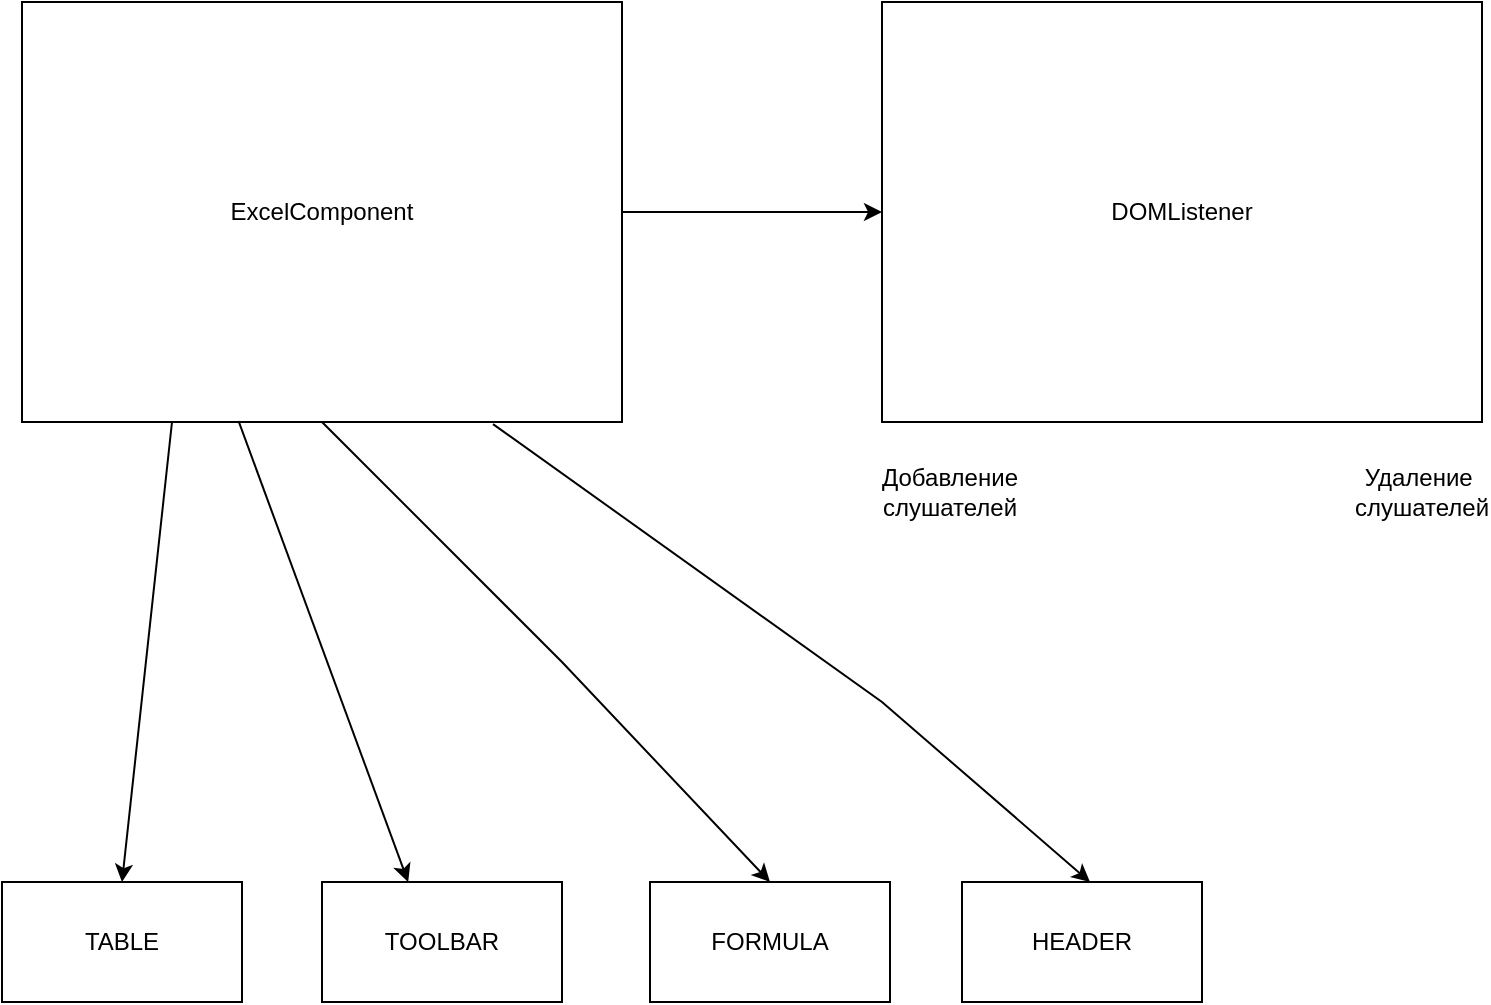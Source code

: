 <mxfile version="17.4.6" type="github">
  <diagram id="4PxOWQlEAh02fI4fEsSw" name="Страница 1">
    <mxGraphModel dx="948" dy="553" grid="1" gridSize="10" guides="1" tooltips="1" connect="1" arrows="1" fold="1" page="1" pageScale="1" pageWidth="827" pageHeight="1169" math="0" shadow="0">
      <root>
        <mxCell id="0" />
        <mxCell id="1" parent="0" />
        <mxCell id="06Z6n4tY65IMuC8WwM3y-1" value="HEADER" style="rounded=0;whiteSpace=wrap;html=1;" vertex="1" parent="1">
          <mxGeometry x="510" y="540" width="120" height="60" as="geometry" />
        </mxCell>
        <mxCell id="1EAAduIb3Pl3XMre-Sc4-1" value="FORMULA" style="rounded=0;whiteSpace=wrap;html=1;" vertex="1" parent="1">
          <mxGeometry x="354" y="540" width="120" height="60" as="geometry" />
        </mxCell>
        <mxCell id="1EAAduIb3Pl3XMre-Sc4-2" value="TOOLBAR" style="rounded=0;whiteSpace=wrap;html=1;" vertex="1" parent="1">
          <mxGeometry x="190" y="540" width="120" height="60" as="geometry" />
        </mxCell>
        <mxCell id="1EAAduIb3Pl3XMre-Sc4-3" value="TABLE" style="rounded=0;whiteSpace=wrap;html=1;" vertex="1" parent="1">
          <mxGeometry x="30" y="540" width="120" height="60" as="geometry" />
        </mxCell>
        <mxCell id="1EAAduIb3Pl3XMre-Sc4-4" value="DOMListener" style="rounded=0;whiteSpace=wrap;html=1;" vertex="1" parent="1">
          <mxGeometry x="470" y="100" width="300" height="210" as="geometry" />
        </mxCell>
        <mxCell id="1EAAduIb3Pl3XMre-Sc4-6" value="" style="edgeStyle=orthogonalEdgeStyle;rounded=0;orthogonalLoop=1;jettySize=auto;html=1;" edge="1" parent="1" source="1EAAduIb3Pl3XMre-Sc4-5" target="1EAAduIb3Pl3XMre-Sc4-4">
          <mxGeometry relative="1" as="geometry" />
        </mxCell>
        <mxCell id="1EAAduIb3Pl3XMre-Sc4-5" value="ExcelComponent" style="rounded=0;whiteSpace=wrap;html=1;" vertex="1" parent="1">
          <mxGeometry x="40" y="100" width="300" height="210" as="geometry" />
        </mxCell>
        <mxCell id="1EAAduIb3Pl3XMre-Sc4-7" value="Добавление слушателей" style="text;html=1;strokeColor=none;fillColor=none;align=center;verticalAlign=middle;whiteSpace=wrap;rounded=0;" vertex="1" parent="1">
          <mxGeometry x="474" y="330" width="60" height="30" as="geometry" />
        </mxCell>
        <mxCell id="1EAAduIb3Pl3XMre-Sc4-8" value="Удаление&amp;nbsp;&lt;br&gt;слушателей" style="text;html=1;strokeColor=none;fillColor=none;align=center;verticalAlign=middle;whiteSpace=wrap;rounded=0;" vertex="1" parent="1">
          <mxGeometry x="710" y="330" width="60" height="30" as="geometry" />
        </mxCell>
        <mxCell id="1EAAduIb3Pl3XMre-Sc4-9" value="" style="endArrow=classic;html=1;rounded=0;entryX=0.5;entryY=0;entryDx=0;entryDy=0;exitX=0.25;exitY=1;exitDx=0;exitDy=0;" edge="1" parent="1" source="1EAAduIb3Pl3XMre-Sc4-5" target="1EAAduIb3Pl3XMre-Sc4-3">
          <mxGeometry width="50" height="50" relative="1" as="geometry">
            <mxPoint x="100" y="480" as="sourcePoint" />
            <mxPoint x="150" y="430" as="targetPoint" />
          </mxGeometry>
        </mxCell>
        <mxCell id="1EAAduIb3Pl3XMre-Sc4-10" value="" style="endArrow=classic;html=1;rounded=0;entryX=0.5;entryY=0;entryDx=0;entryDy=0;exitX=0.361;exitY=0.998;exitDx=0;exitDy=0;exitPerimeter=0;" edge="1" parent="1" source="1EAAduIb3Pl3XMre-Sc4-5">
          <mxGeometry width="50" height="50" relative="1" as="geometry">
            <mxPoint x="190.0" y="312.94" as="sourcePoint" />
            <mxPoint x="233.1" y="540" as="targetPoint" />
          </mxGeometry>
        </mxCell>
        <mxCell id="1EAAduIb3Pl3XMre-Sc4-11" value="" style="endArrow=classic;html=1;rounded=0;entryX=0.5;entryY=0;entryDx=0;entryDy=0;exitX=0.5;exitY=1;exitDx=0;exitDy=0;" edge="1" parent="1" source="1EAAduIb3Pl3XMre-Sc4-5" target="1EAAduIb3Pl3XMre-Sc4-1">
          <mxGeometry width="50" height="50" relative="1" as="geometry">
            <mxPoint x="125" y="320" as="sourcePoint" />
            <mxPoint x="243.1" y="550" as="targetPoint" />
            <Array as="points">
              <mxPoint x="310" y="430" />
            </Array>
          </mxGeometry>
        </mxCell>
        <mxCell id="1EAAduIb3Pl3XMre-Sc4-12" value="" style="endArrow=classic;html=1;rounded=0;entryX=0.5;entryY=0;entryDx=0;entryDy=0;exitX=0.785;exitY=1.005;exitDx=0;exitDy=0;exitPerimeter=0;" edge="1" parent="1" source="1EAAduIb3Pl3XMre-Sc4-5">
          <mxGeometry width="50" height="50" relative="1" as="geometry">
            <mxPoint x="350" y="310" as="sourcePoint" />
            <mxPoint x="574" y="540" as="targetPoint" />
            <Array as="points">
              <mxPoint x="470" y="450" />
            </Array>
          </mxGeometry>
        </mxCell>
      </root>
    </mxGraphModel>
  </diagram>
</mxfile>
